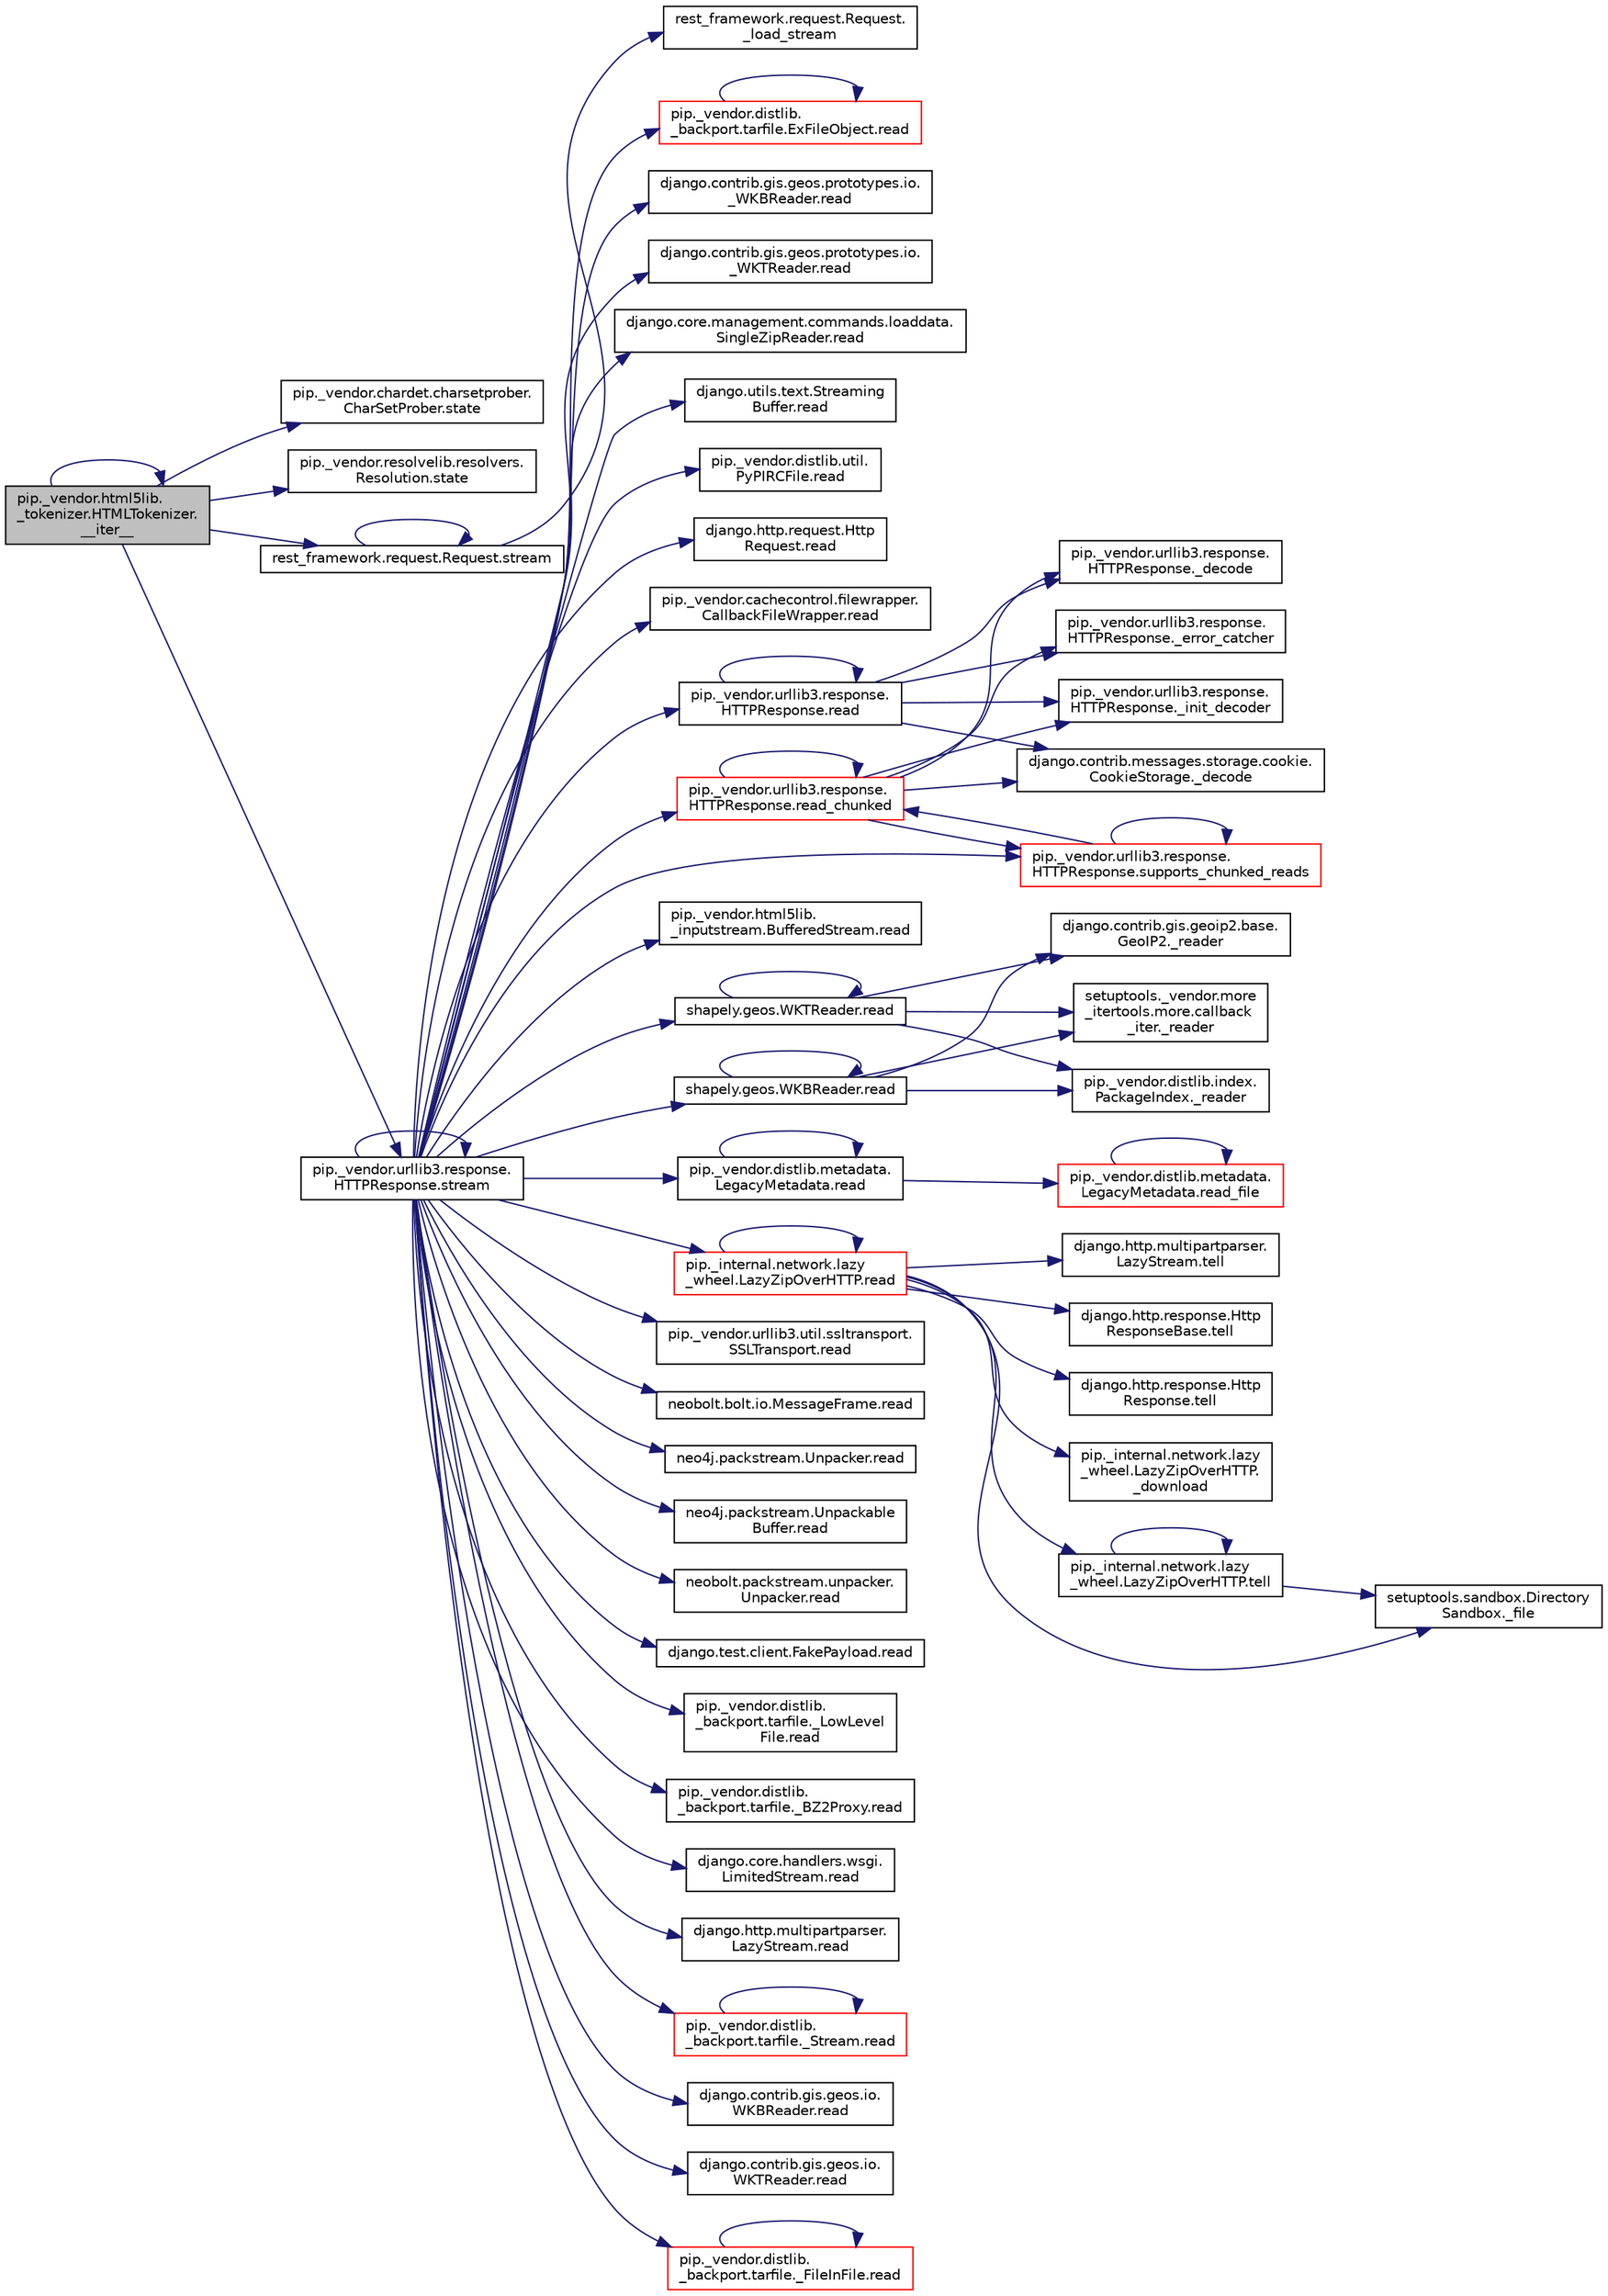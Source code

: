 digraph "pip._vendor.html5lib._tokenizer.HTMLTokenizer.__iter__"
{
 // LATEX_PDF_SIZE
  edge [fontname="Helvetica",fontsize="10",labelfontname="Helvetica",labelfontsize="10"];
  node [fontname="Helvetica",fontsize="10",shape=record];
  rankdir="LR";
  Node1 [label="pip._vendor.html5lib.\l_tokenizer.HTMLTokenizer.\l__iter__",height=0.2,width=0.4,color="black", fillcolor="grey75", style="filled", fontcolor="black",tooltip=" "];
  Node1 -> Node1 [color="midnightblue",fontsize="10",style="solid",fontname="Helvetica"];
  Node1 -> Node2 [color="midnightblue",fontsize="10",style="solid",fontname="Helvetica"];
  Node2 [label="pip._vendor.chardet.charsetprober.\lCharSetProber.state",height=0.2,width=0.4,color="black", fillcolor="white", style="filled",URL="$da/d33/classpip_1_1__vendor_1_1chardet_1_1charsetprober_1_1_char_set_prober.html#acd55b48549a5da92302fc4ea37d46361",tooltip=" "];
  Node1 -> Node3 [color="midnightblue",fontsize="10",style="solid",fontname="Helvetica"];
  Node3 [label="pip._vendor.resolvelib.resolvers.\lResolution.state",height=0.2,width=0.4,color="black", fillcolor="white", style="filled",URL="$da/d77/classpip_1_1__vendor_1_1resolvelib_1_1resolvers_1_1_resolution.html#ac48828944a942a40c58f3b6f0fb8781a",tooltip=" "];
  Node1 -> Node4 [color="midnightblue",fontsize="10",style="solid",fontname="Helvetica"];
  Node4 [label="rest_framework.request.Request.stream",height=0.2,width=0.4,color="black", fillcolor="white", style="filled",URL="$d9/d48/classrest__framework_1_1request_1_1_request.html#af4b0ad5f3b472837e6bc511bbe8ef6ee",tooltip=" "];
  Node4 -> Node5 [color="midnightblue",fontsize="10",style="solid",fontname="Helvetica"];
  Node5 [label="rest_framework.request.Request.\l_load_stream",height=0.2,width=0.4,color="black", fillcolor="white", style="filled",URL="$d9/d48/classrest__framework_1_1request_1_1_request.html#a86353050fd74f822e9d9afa7f76962dc",tooltip=" "];
  Node4 -> Node4 [color="midnightblue",fontsize="10",style="solid",fontname="Helvetica"];
  Node1 -> Node6 [color="midnightblue",fontsize="10",style="solid",fontname="Helvetica"];
  Node6 [label="pip._vendor.urllib3.response.\lHTTPResponse.stream",height=0.2,width=0.4,color="black", fillcolor="white", style="filled",URL="$dd/d5a/classpip_1_1__vendor_1_1urllib3_1_1response_1_1_h_t_t_p_response.html#aad7ca8755c86a2cfe56f28e64b7f9e77",tooltip=" "];
  Node6 -> Node7 [color="midnightblue",fontsize="10",style="solid",fontname="Helvetica"];
  Node7 [label="django.core.management.commands.loaddata.\lSingleZipReader.read",height=0.2,width=0.4,color="black", fillcolor="white", style="filled",URL="$d1/d3e/classdjango_1_1core_1_1management_1_1commands_1_1loaddata_1_1_single_zip_reader.html#a9be20bb062d60eaf1ec3bf41d57ef8f4",tooltip=" "];
  Node6 -> Node8 [color="midnightblue",fontsize="10",style="solid",fontname="Helvetica"];
  Node8 [label="django.utils.text.Streaming\lBuffer.read",height=0.2,width=0.4,color="black", fillcolor="white", style="filled",URL="$d1/d23/classdjango_1_1utils_1_1text_1_1_streaming_buffer.html#a3fb421ecc76d2db29df9f3af5285ec8d",tooltip=" "];
  Node6 -> Node9 [color="midnightblue",fontsize="10",style="solid",fontname="Helvetica"];
  Node9 [label="pip._vendor.distlib.util.\lPyPIRCFile.read",height=0.2,width=0.4,color="black", fillcolor="white", style="filled",URL="$dd/d60/classpip_1_1__vendor_1_1distlib_1_1util_1_1_py_p_i_r_c_file.html#a92e03bb67457320537819c9dff7c3112",tooltip=" "];
  Node6 -> Node10 [color="midnightblue",fontsize="10",style="solid",fontname="Helvetica"];
  Node10 [label="django.http.request.Http\lRequest.read",height=0.2,width=0.4,color="black", fillcolor="white", style="filled",URL="$d1/ded/classdjango_1_1http_1_1request_1_1_http_request.html#a2715756a30943c6b07d7a1f6be73e25d",tooltip=" "];
  Node6 -> Node11 [color="midnightblue",fontsize="10",style="solid",fontname="Helvetica"];
  Node11 [label="pip._vendor.cachecontrol.filewrapper.\lCallbackFileWrapper.read",height=0.2,width=0.4,color="black", fillcolor="white", style="filled",URL="$d8/d53/classpip_1_1__vendor_1_1cachecontrol_1_1filewrapper_1_1_callback_file_wrapper.html#acde77ec4143104f35f677e9c96a32434",tooltip=" "];
  Node6 -> Node12 [color="midnightblue",fontsize="10",style="solid",fontname="Helvetica"];
  Node12 [label="pip._vendor.urllib3.response.\lHTTPResponse.read",height=0.2,width=0.4,color="black", fillcolor="white", style="filled",URL="$dd/d5a/classpip_1_1__vendor_1_1urllib3_1_1response_1_1_h_t_t_p_response.html#aeec42779d7171f33bcb5d0ffbd77c1c4",tooltip=" "];
  Node12 -> Node13 [color="midnightblue",fontsize="10",style="solid",fontname="Helvetica"];
  Node13 [label="django.contrib.messages.storage.cookie.\lCookieStorage._decode",height=0.2,width=0.4,color="black", fillcolor="white", style="filled",URL="$d2/dd6/classdjango_1_1contrib_1_1messages_1_1storage_1_1cookie_1_1_cookie_storage.html#ae71905c1c9efb47885e64d31b1c7157e",tooltip=" "];
  Node12 -> Node14 [color="midnightblue",fontsize="10",style="solid",fontname="Helvetica"];
  Node14 [label="pip._vendor.urllib3.response.\lHTTPResponse._decode",height=0.2,width=0.4,color="black", fillcolor="white", style="filled",URL="$dd/d5a/classpip_1_1__vendor_1_1urllib3_1_1response_1_1_h_t_t_p_response.html#a319b50d3f226f62bacf7acff3142f9f1",tooltip=" "];
  Node12 -> Node15 [color="midnightblue",fontsize="10",style="solid",fontname="Helvetica"];
  Node15 [label="pip._vendor.urllib3.response.\lHTTPResponse._error_catcher",height=0.2,width=0.4,color="black", fillcolor="white", style="filled",URL="$dd/d5a/classpip_1_1__vendor_1_1urllib3_1_1response_1_1_h_t_t_p_response.html#a5d9f09682a9551f2d954382ccad8382b",tooltip=" "];
  Node12 -> Node16 [color="midnightblue",fontsize="10",style="solid",fontname="Helvetica"];
  Node16 [label="pip._vendor.urllib3.response.\lHTTPResponse._init_decoder",height=0.2,width=0.4,color="black", fillcolor="white", style="filled",URL="$dd/d5a/classpip_1_1__vendor_1_1urllib3_1_1response_1_1_h_t_t_p_response.html#acd89b26f08a7b8c7cdc6b35ae74c801a",tooltip=" "];
  Node12 -> Node12 [color="midnightblue",fontsize="10",style="solid",fontname="Helvetica"];
  Node6 -> Node17 [color="midnightblue",fontsize="10",style="solid",fontname="Helvetica"];
  Node17 [label="pip._vendor.html5lib.\l_inputstream.BufferedStream.read",height=0.2,width=0.4,color="black", fillcolor="white", style="filled",URL="$df/da3/classpip_1_1__vendor_1_1html5lib_1_1__inputstream_1_1_buffered_stream.html#a2620a3c5a57e5c2b680bd92705c6ae57",tooltip=" "];
  Node6 -> Node18 [color="midnightblue",fontsize="10",style="solid",fontname="Helvetica"];
  Node18 [label="shapely.geos.WKBReader.read",height=0.2,width=0.4,color="black", fillcolor="white", style="filled",URL="$d8/d3c/classshapely_1_1geos_1_1_w_k_b_reader.html#aa2aa99ff2688f5f77c058c6c9ed677f5",tooltip=" "];
  Node18 -> Node19 [color="midnightblue",fontsize="10",style="solid",fontname="Helvetica"];
  Node19 [label="django.contrib.gis.geoip2.base.\lGeoIP2._reader",height=0.2,width=0.4,color="black", fillcolor="white", style="filled",URL="$de/de3/classdjango_1_1contrib_1_1gis_1_1geoip2_1_1base_1_1_geo_i_p2.html#a30c2ba9be2f0fbe0156287540fc0caa6",tooltip=" "];
  Node18 -> Node20 [color="midnightblue",fontsize="10",style="solid",fontname="Helvetica"];
  Node20 [label="setuptools._vendor.more\l_itertools.more.callback\l_iter._reader",height=0.2,width=0.4,color="black", fillcolor="white", style="filled",URL="$dc/d4b/classsetuptools_1_1__vendor_1_1more__itertools_1_1more_1_1callback__iter.html#af59a46455f6904d99cc3b0930d5123e2",tooltip=" "];
  Node18 -> Node21 [color="midnightblue",fontsize="10",style="solid",fontname="Helvetica"];
  Node21 [label="pip._vendor.distlib.index.\lPackageIndex._reader",height=0.2,width=0.4,color="black", fillcolor="white", style="filled",URL="$d3/df2/classpip_1_1__vendor_1_1distlib_1_1index_1_1_package_index.html#a1073ee55873196ac07140092ff1d4f4f",tooltip=" "];
  Node18 -> Node18 [color="midnightblue",fontsize="10",style="solid",fontname="Helvetica"];
  Node6 -> Node22 [color="midnightblue",fontsize="10",style="solid",fontname="Helvetica"];
  Node22 [label="pip._vendor.distlib.metadata.\lLegacyMetadata.read",height=0.2,width=0.4,color="black", fillcolor="white", style="filled",URL="$d3/dc5/classpip_1_1__vendor_1_1distlib_1_1metadata_1_1_legacy_metadata.html#aa96840cee4fb98753e6c51cabd43425d",tooltip=" "];
  Node22 -> Node22 [color="midnightblue",fontsize="10",style="solid",fontname="Helvetica"];
  Node22 -> Node23 [color="midnightblue",fontsize="10",style="solid",fontname="Helvetica"];
  Node23 [label="pip._vendor.distlib.metadata.\lLegacyMetadata.read_file",height=0.2,width=0.4,color="red", fillcolor="white", style="filled",URL="$d3/dc5/classpip_1_1__vendor_1_1distlib_1_1metadata_1_1_legacy_metadata.html#a81f0d04e8e507d1deb4bcc912da79cb2",tooltip=" "];
  Node23 -> Node23 [color="midnightblue",fontsize="10",style="solid",fontname="Helvetica"];
  Node6 -> Node97 [color="midnightblue",fontsize="10",style="solid",fontname="Helvetica"];
  Node97 [label="pip._internal.network.lazy\l_wheel.LazyZipOverHTTP.read",height=0.2,width=0.4,color="red", fillcolor="white", style="filled",URL="$df/d67/classpip_1_1__internal_1_1network_1_1lazy__wheel_1_1_lazy_zip_over_h_t_t_p.html#adb8837e292941df2568b4de4082ecf19",tooltip=" "];
  Node97 -> Node98 [color="midnightblue",fontsize="10",style="solid",fontname="Helvetica"];
  Node98 [label="pip._internal.network.lazy\l_wheel.LazyZipOverHTTP.\l_download",height=0.2,width=0.4,color="black", fillcolor="white", style="filled",URL="$df/d67/classpip_1_1__internal_1_1network_1_1lazy__wheel_1_1_lazy_zip_over_h_t_t_p.html#ad2434541dbceb1d56f3982d08a80a3ad",tooltip=" "];
  Node97 -> Node99 [color="midnightblue",fontsize="10",style="solid",fontname="Helvetica"];
  Node99 [label="setuptools.sandbox.Directory\lSandbox._file",height=0.2,width=0.4,color="black", fillcolor="white", style="filled",URL="$d2/d0b/classsetuptools_1_1sandbox_1_1_directory_sandbox.html#aebaa4bbc5882d7bfe9bbb0b60c598d10",tooltip=" "];
  Node97 -> Node97 [color="midnightblue",fontsize="10",style="solid",fontname="Helvetica"];
  Node97 -> Node100 [color="midnightblue",fontsize="10",style="solid",fontname="Helvetica"];
  Node100 [label="django.http.multipartparser.\lLazyStream.tell",height=0.2,width=0.4,color="black", fillcolor="white", style="filled",URL="$d4/dba/classdjango_1_1http_1_1multipartparser_1_1_lazy_stream.html#ae711c5a46f0217be105b13ef04afb728",tooltip=" "];
  Node97 -> Node101 [color="midnightblue",fontsize="10",style="solid",fontname="Helvetica"];
  Node101 [label="django.http.response.Http\lResponseBase.tell",height=0.2,width=0.4,color="black", fillcolor="white", style="filled",URL="$dd/db4/classdjango_1_1http_1_1response_1_1_http_response_base.html#a40d35b95236dfb5d4518bb7f39c8224e",tooltip=" "];
  Node97 -> Node102 [color="midnightblue",fontsize="10",style="solid",fontname="Helvetica"];
  Node102 [label="django.http.response.Http\lResponse.tell",height=0.2,width=0.4,color="black", fillcolor="white", style="filled",URL="$d9/d55/classdjango_1_1http_1_1response_1_1_http_response.html#a5f12f997eb67d766588e26a76db1b39d",tooltip=" "];
  Node97 -> Node103 [color="midnightblue",fontsize="10",style="solid",fontname="Helvetica"];
  Node103 [label="pip._internal.network.lazy\l_wheel.LazyZipOverHTTP.tell",height=0.2,width=0.4,color="black", fillcolor="white", style="filled",URL="$df/d67/classpip_1_1__internal_1_1network_1_1lazy__wheel_1_1_lazy_zip_over_h_t_t_p.html#a14b809a6fc259fe59f16bb978c9efda0",tooltip=" "];
  Node103 -> Node99 [color="midnightblue",fontsize="10",style="solid",fontname="Helvetica"];
  Node103 -> Node103 [color="midnightblue",fontsize="10",style="solid",fontname="Helvetica"];
  Node6 -> Node129 [color="midnightblue",fontsize="10",style="solid",fontname="Helvetica"];
  Node129 [label="pip._vendor.urllib3.util.ssltransport.\lSSLTransport.read",height=0.2,width=0.4,color="black", fillcolor="white", style="filled",URL="$d5/d5b/classpip_1_1__vendor_1_1urllib3_1_1util_1_1ssltransport_1_1_s_s_l_transport.html#ae42fe1ea6f153f83b9ceb515fa2f1f85",tooltip=" "];
  Node6 -> Node130 [color="midnightblue",fontsize="10",style="solid",fontname="Helvetica"];
  Node130 [label="neobolt.bolt.io.MessageFrame.read",height=0.2,width=0.4,color="black", fillcolor="white", style="filled",URL="$d8/d88/classneobolt_1_1bolt_1_1io_1_1_message_frame.html#a02b2eee269835dd9f16358df7043928e",tooltip=" "];
  Node6 -> Node131 [color="midnightblue",fontsize="10",style="solid",fontname="Helvetica"];
  Node131 [label="neo4j.packstream.Unpacker.read",height=0.2,width=0.4,color="black", fillcolor="white", style="filled",URL="$d8/db9/classneo4j_1_1packstream_1_1_unpacker.html#a0efdc1dabe0ab3e9917348a367ab2705",tooltip=" "];
  Node6 -> Node132 [color="midnightblue",fontsize="10",style="solid",fontname="Helvetica"];
  Node132 [label="neo4j.packstream.Unpackable\lBuffer.read",height=0.2,width=0.4,color="black", fillcolor="white", style="filled",URL="$dc/d49/classneo4j_1_1packstream_1_1_unpackable_buffer.html#aa3d24fba995139881c8c6d5050ad9b8e",tooltip=" "];
  Node6 -> Node133 [color="midnightblue",fontsize="10",style="solid",fontname="Helvetica"];
  Node133 [label="neobolt.packstream.unpacker.\lUnpacker.read",height=0.2,width=0.4,color="black", fillcolor="white", style="filled",URL="$d1/dd3/classneobolt_1_1packstream_1_1unpacker_1_1_unpacker.html#a6c197f141a4e31acb92796060a7b61dc",tooltip=" "];
  Node6 -> Node134 [color="midnightblue",fontsize="10",style="solid",fontname="Helvetica"];
  Node134 [label="django.test.client.FakePayload.read",height=0.2,width=0.4,color="black", fillcolor="white", style="filled",URL="$d9/d4e/classdjango_1_1test_1_1client_1_1_fake_payload.html#aa75dfc5f1d13f17471c94f2897be328d",tooltip=" "];
  Node6 -> Node135 [color="midnightblue",fontsize="10",style="solid",fontname="Helvetica"];
  Node135 [label="pip._vendor.distlib.\l_backport.tarfile._LowLevel\lFile.read",height=0.2,width=0.4,color="black", fillcolor="white", style="filled",URL="$d8/d82/classpip_1_1__vendor_1_1distlib_1_1__backport_1_1tarfile_1_1___low_level_file.html#a3ad756afdcb4932bc3f05fe5e9f435e6",tooltip=" "];
  Node6 -> Node136 [color="midnightblue",fontsize="10",style="solid",fontname="Helvetica"];
  Node136 [label="pip._vendor.distlib.\l_backport.tarfile._BZ2Proxy.read",height=0.2,width=0.4,color="black", fillcolor="white", style="filled",URL="$dc/df3/classpip_1_1__vendor_1_1distlib_1_1__backport_1_1tarfile_1_1___b_z2_proxy.html#aee681c3047099c0fd19496a237e58b6b",tooltip=" "];
  Node6 -> Node137 [color="midnightblue",fontsize="10",style="solid",fontname="Helvetica"];
  Node137 [label="django.core.handlers.wsgi.\lLimitedStream.read",height=0.2,width=0.4,color="black", fillcolor="white", style="filled",URL="$d2/d93/classdjango_1_1core_1_1handlers_1_1wsgi_1_1_limited_stream.html#abb0b65433110953057a818f24fc3c64a",tooltip=" "];
  Node6 -> Node138 [color="midnightblue",fontsize="10",style="solid",fontname="Helvetica"];
  Node138 [label="django.http.multipartparser.\lLazyStream.read",height=0.2,width=0.4,color="black", fillcolor="white", style="filled",URL="$d4/dba/classdjango_1_1http_1_1multipartparser_1_1_lazy_stream.html#a1cabada8fc6f3958caddec01fcd8192a",tooltip=" "];
  Node6 -> Node139 [color="midnightblue",fontsize="10",style="solid",fontname="Helvetica"];
  Node139 [label="pip._vendor.distlib.\l_backport.tarfile._Stream.read",height=0.2,width=0.4,color="red", fillcolor="white", style="filled",URL="$de/d60/classpip_1_1__vendor_1_1distlib_1_1__backport_1_1tarfile_1_1___stream.html#abaf3986e16734dc5f6c18e69abd21ee1",tooltip=" "];
  Node139 -> Node139 [color="midnightblue",fontsize="10",style="solid",fontname="Helvetica"];
  Node6 -> Node143 [color="midnightblue",fontsize="10",style="solid",fontname="Helvetica"];
  Node143 [label="django.contrib.gis.geos.io.\lWKBReader.read",height=0.2,width=0.4,color="black", fillcolor="white", style="filled",URL="$db/d90/classdjango_1_1contrib_1_1gis_1_1geos_1_1io_1_1_w_k_b_reader.html#a1dd600bedb475c930fd7bd99a5a584ad",tooltip=" "];
  Node6 -> Node144 [color="midnightblue",fontsize="10",style="solid",fontname="Helvetica"];
  Node144 [label="django.contrib.gis.geos.io.\lWKTReader.read",height=0.2,width=0.4,color="black", fillcolor="white", style="filled",URL="$d8/d91/classdjango_1_1contrib_1_1gis_1_1geos_1_1io_1_1_w_k_t_reader.html#a3d576a1a47eac1bbb00aafe1138ccc53",tooltip=" "];
  Node6 -> Node145 [color="midnightblue",fontsize="10",style="solid",fontname="Helvetica"];
  Node145 [label="pip._vendor.distlib.\l_backport.tarfile._FileInFile.read",height=0.2,width=0.4,color="red", fillcolor="white", style="filled",URL="$d4/dc3/classpip_1_1__vendor_1_1distlib_1_1__backport_1_1tarfile_1_1___file_in_file.html#a107777141f82afab269567b82a35bac2",tooltip=" "];
  Node145 -> Node145 [color="midnightblue",fontsize="10",style="solid",fontname="Helvetica"];
  Node6 -> Node172 [color="midnightblue",fontsize="10",style="solid",fontname="Helvetica"];
  Node172 [label="pip._vendor.distlib.\l_backport.tarfile.ExFileObject.read",height=0.2,width=0.4,color="red", fillcolor="white", style="filled",URL="$dd/da0/classpip_1_1__vendor_1_1distlib_1_1__backport_1_1tarfile_1_1_ex_file_object.html#ad4e1ba05583b5f47d6bb410d308bc913",tooltip=" "];
  Node172 -> Node172 [color="midnightblue",fontsize="10",style="solid",fontname="Helvetica"];
  Node6 -> Node177 [color="midnightblue",fontsize="10",style="solid",fontname="Helvetica"];
  Node177 [label="django.contrib.gis.geos.prototypes.io.\l_WKBReader.read",height=0.2,width=0.4,color="black", fillcolor="white", style="filled",URL="$de/daa/classdjango_1_1contrib_1_1gis_1_1geos_1_1prototypes_1_1io_1_1___w_k_b_reader.html#a33684ded83f0e82ef476a5aac0b5aebe",tooltip=" "];
  Node6 -> Node178 [color="midnightblue",fontsize="10",style="solid",fontname="Helvetica"];
  Node178 [label="django.contrib.gis.geos.prototypes.io.\l_WKTReader.read",height=0.2,width=0.4,color="black", fillcolor="white", style="filled",URL="$d0/d1a/classdjango_1_1contrib_1_1gis_1_1geos_1_1prototypes_1_1io_1_1___w_k_t_reader.html#a8dcefbbed3e032adb2c7d685d0e113ab",tooltip=" "];
  Node6 -> Node179 [color="midnightblue",fontsize="10",style="solid",fontname="Helvetica"];
  Node179 [label="shapely.geos.WKTReader.read",height=0.2,width=0.4,color="black", fillcolor="white", style="filled",URL="$dc/d69/classshapely_1_1geos_1_1_w_k_t_reader.html#a880e537ff2d44ade7b697170ad555b14",tooltip=" "];
  Node179 -> Node19 [color="midnightblue",fontsize="10",style="solid",fontname="Helvetica"];
  Node179 -> Node20 [color="midnightblue",fontsize="10",style="solid",fontname="Helvetica"];
  Node179 -> Node21 [color="midnightblue",fontsize="10",style="solid",fontname="Helvetica"];
  Node179 -> Node179 [color="midnightblue",fontsize="10",style="solid",fontname="Helvetica"];
  Node6 -> Node180 [color="midnightblue",fontsize="10",style="solid",fontname="Helvetica"];
  Node180 [label="pip._vendor.urllib3.response.\lHTTPResponse.read_chunked",height=0.2,width=0.4,color="red", fillcolor="white", style="filled",URL="$dd/d5a/classpip_1_1__vendor_1_1urllib3_1_1response_1_1_h_t_t_p_response.html#a4c7a442f95795a5db145a0680ffbd658",tooltip=" "];
  Node180 -> Node13 [color="midnightblue",fontsize="10",style="solid",fontname="Helvetica"];
  Node180 -> Node14 [color="midnightblue",fontsize="10",style="solid",fontname="Helvetica"];
  Node180 -> Node15 [color="midnightblue",fontsize="10",style="solid",fontname="Helvetica"];
  Node180 -> Node16 [color="midnightblue",fontsize="10",style="solid",fontname="Helvetica"];
  Node180 -> Node180 [color="midnightblue",fontsize="10",style="solid",fontname="Helvetica"];
  Node180 -> Node183 [color="midnightblue",fontsize="10",style="solid",fontname="Helvetica"];
  Node183 [label="pip._vendor.urllib3.response.\lHTTPResponse.supports_chunked_reads",height=0.2,width=0.4,color="red", fillcolor="white", style="filled",URL="$dd/d5a/classpip_1_1__vendor_1_1urllib3_1_1response_1_1_h_t_t_p_response.html#a2a1912a3eac26ffca9f80fa1ab140126",tooltip=" "];
  Node183 -> Node180 [color="midnightblue",fontsize="10",style="solid",fontname="Helvetica"];
  Node183 -> Node183 [color="midnightblue",fontsize="10",style="solid",fontname="Helvetica"];
  Node6 -> Node6 [color="midnightblue",fontsize="10",style="solid",fontname="Helvetica"];
  Node6 -> Node183 [color="midnightblue",fontsize="10",style="solid",fontname="Helvetica"];
}
